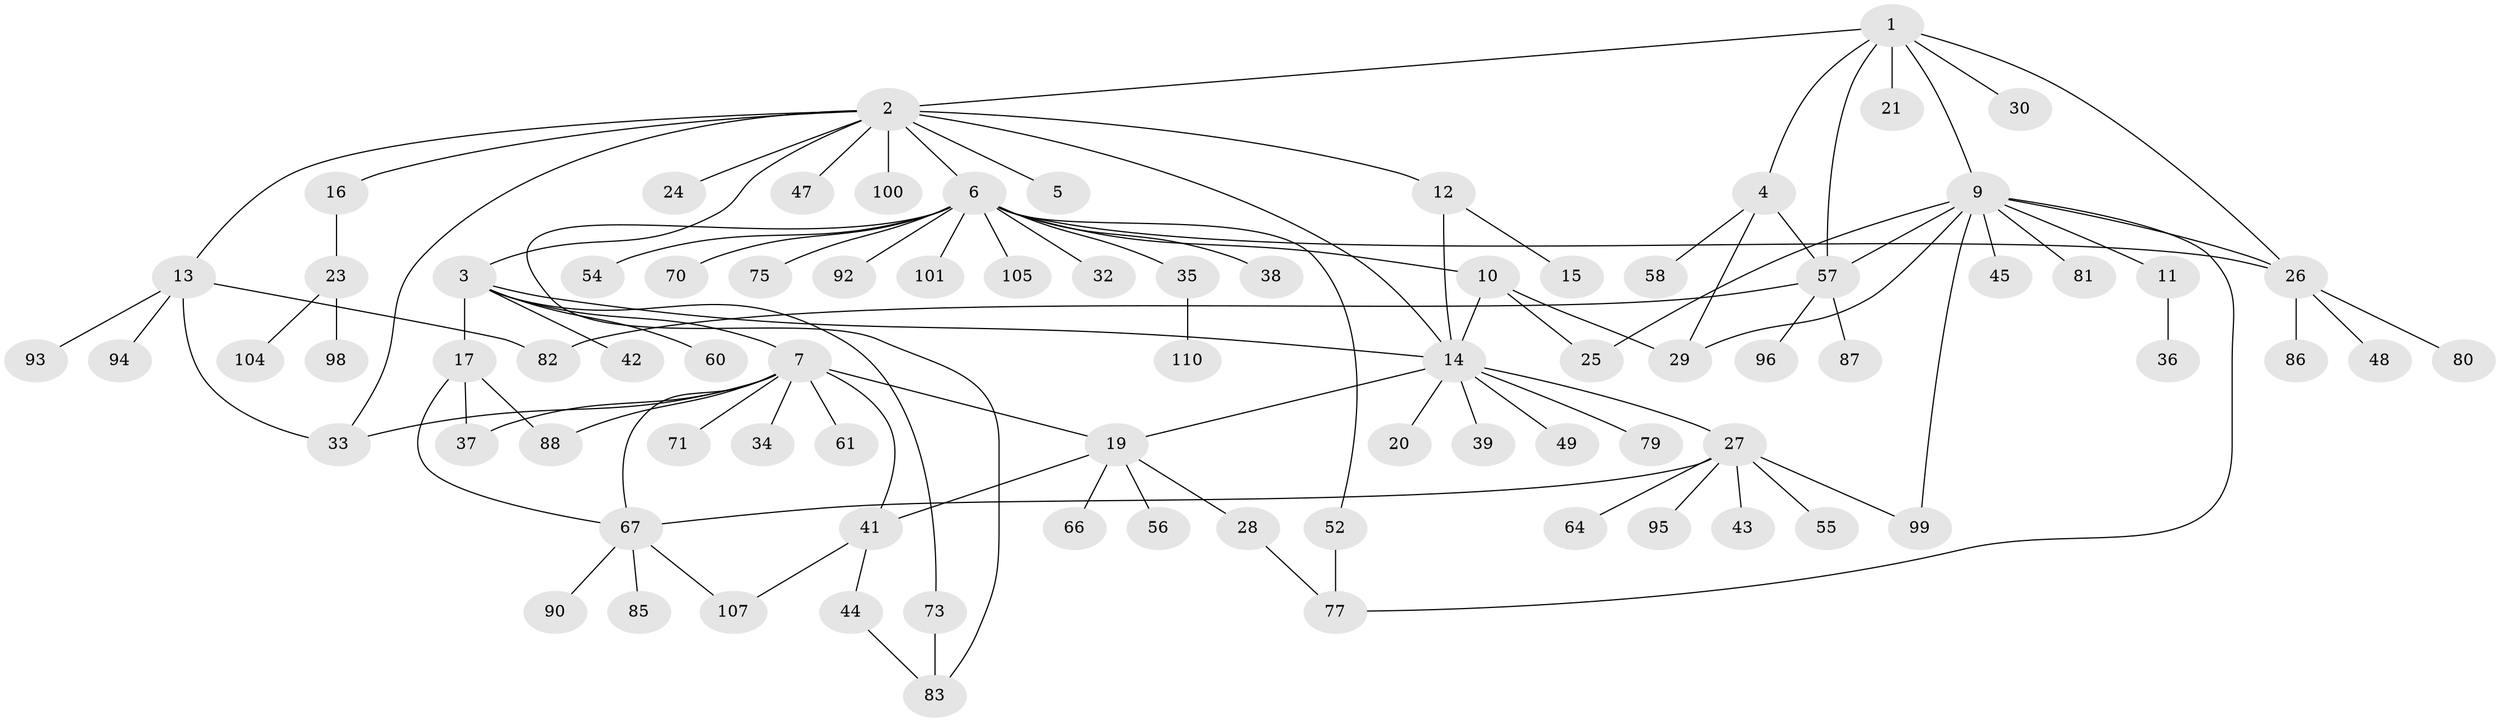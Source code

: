 // Generated by graph-tools (version 1.1) at 2025/23/03/03/25 07:23:53]
// undirected, 82 vertices, 106 edges
graph export_dot {
graph [start="1"]
  node [color=gray90,style=filled];
  1 [super="+69"];
  2 [super="+74"];
  3 [super="+18"];
  4 [super="+40"];
  5;
  6 [super="+22"];
  7 [super="+8"];
  9 [super="+111"];
  10 [super="+78"];
  11;
  12;
  13 [super="+63"];
  14 [super="+59"];
  15 [super="+112"];
  16 [super="+76"];
  17 [super="+68"];
  19 [super="+53"];
  20;
  21;
  23;
  24;
  25;
  26 [super="+91"];
  27 [super="+31"];
  28 [super="+106"];
  29 [super="+65"];
  30;
  32;
  33 [super="+50"];
  34;
  35;
  36;
  37 [super="+51"];
  38;
  39;
  41 [super="+102"];
  42;
  43;
  44 [super="+46"];
  45;
  47;
  48;
  49;
  52;
  54;
  55;
  56;
  57 [super="+62"];
  58 [super="+72"];
  60;
  61;
  64;
  66;
  67 [super="+103"];
  70;
  71;
  73;
  75;
  77 [super="+109"];
  79;
  80;
  81 [super="+97"];
  82;
  83 [super="+84"];
  85;
  86;
  87;
  88 [super="+89"];
  90;
  92;
  93;
  94;
  95;
  96;
  98;
  99;
  100;
  101;
  104 [super="+108"];
  105;
  107;
  110;
  1 -- 2;
  1 -- 4;
  1 -- 9;
  1 -- 21;
  1 -- 30;
  1 -- 57;
  1 -- 26;
  2 -- 3;
  2 -- 5;
  2 -- 6 [weight=2];
  2 -- 12;
  2 -- 13;
  2 -- 16;
  2 -- 24;
  2 -- 47;
  2 -- 100;
  2 -- 33;
  2 -- 14;
  3 -- 7;
  3 -- 14;
  3 -- 17 [weight=2];
  3 -- 73;
  3 -- 42;
  3 -- 60;
  4 -- 58;
  4 -- 57;
  4 -- 29;
  6 -- 10;
  6 -- 26;
  6 -- 32;
  6 -- 35;
  6 -- 38;
  6 -- 52;
  6 -- 54;
  6 -- 70;
  6 -- 75;
  6 -- 92;
  6 -- 101;
  6 -- 105;
  6 -- 83;
  7 -- 33;
  7 -- 34;
  7 -- 37;
  7 -- 41;
  7 -- 61;
  7 -- 88;
  7 -- 19;
  7 -- 67;
  7 -- 71;
  9 -- 11;
  9 -- 25;
  9 -- 29;
  9 -- 45;
  9 -- 81;
  9 -- 99;
  9 -- 26;
  9 -- 57;
  9 -- 77;
  10 -- 14;
  10 -- 29 [weight=2];
  10 -- 25;
  11 -- 36;
  12 -- 14;
  12 -- 15;
  13 -- 33;
  13 -- 82;
  13 -- 93;
  13 -- 94;
  14 -- 19;
  14 -- 20;
  14 -- 27;
  14 -- 39;
  14 -- 49;
  14 -- 79;
  16 -- 23 [weight=2];
  17 -- 37;
  17 -- 88;
  17 -- 67;
  19 -- 28;
  19 -- 41;
  19 -- 56;
  19 -- 66;
  23 -- 98;
  23 -- 104;
  26 -- 48;
  26 -- 80;
  26 -- 86;
  27 -- 43;
  27 -- 55;
  27 -- 64;
  27 -- 67;
  27 -- 95;
  27 -- 99;
  28 -- 77;
  35 -- 110;
  41 -- 44;
  41 -- 107;
  44 -- 83;
  52 -- 77;
  57 -- 96;
  57 -- 82;
  57 -- 87;
  67 -- 85;
  67 -- 90;
  67 -- 107;
  73 -- 83;
}
